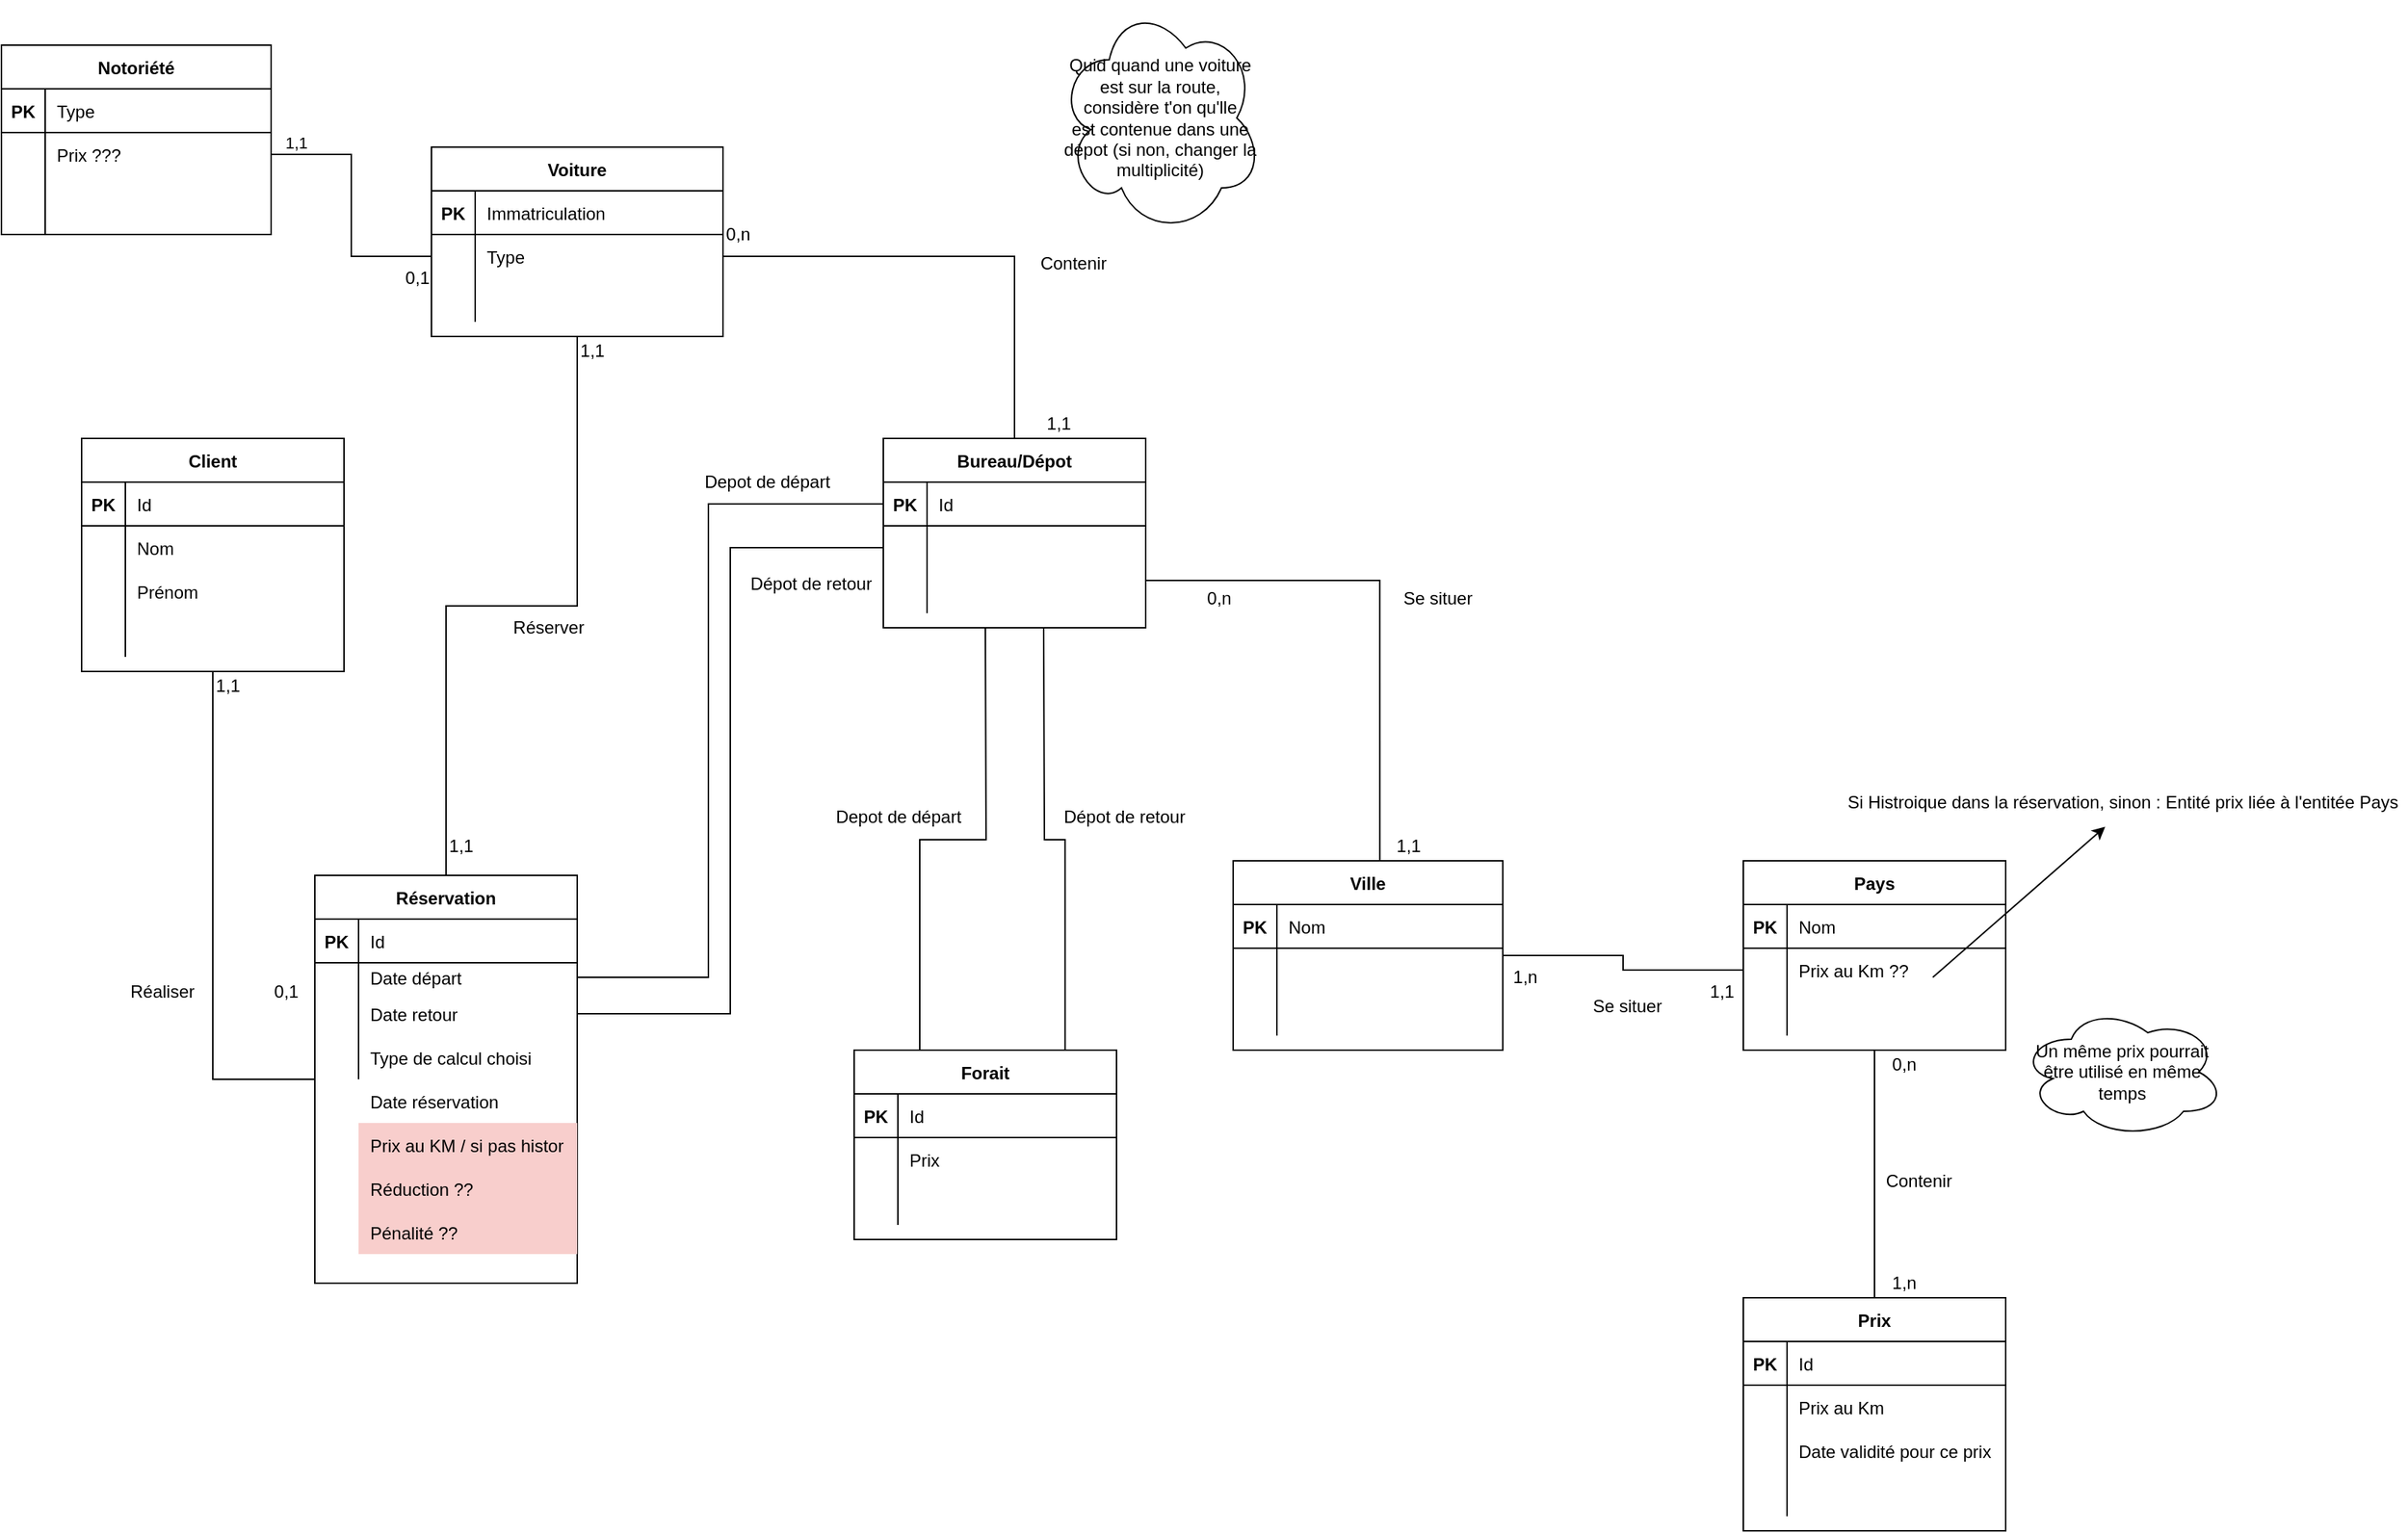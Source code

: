 <mxfile version="14.4.3" type="device"><diagram id="R2lEEEUBdFMjLlhIrx00" name="Page-1"><mxGraphModel dx="1627" dy="1078" grid="1" gridSize="10" guides="1" tooltips="1" connect="1" arrows="1" fold="1" page="1" pageScale="1" pageWidth="850" pageHeight="1100" math="0" shadow="0" extFonts="Permanent Marker^https://fonts.googleapis.com/css?family=Permanent+Marker"><root><mxCell id="0"/><mxCell id="1" parent="0"/><mxCell id="C-vyLk0tnHw3VtMMgP7b-2" value="Voiture" style="shape=table;startSize=30;container=1;collapsible=1;childLayout=tableLayout;fixedRows=1;rowLines=0;fontStyle=1;align=center;resizeLast=1;" parent="1" vertex="1"><mxGeometry x="450" y="120" width="200" height="130" as="geometry"><mxRectangle x="450" y="120" width="70" height="30" as="alternateBounds"/></mxGeometry></mxCell><mxCell id="C-vyLk0tnHw3VtMMgP7b-3" value="" style="shape=partialRectangle;collapsible=0;dropTarget=0;pointerEvents=0;fillColor=none;points=[[0,0.5],[1,0.5]];portConstraint=eastwest;top=0;left=0;right=0;bottom=1;" parent="C-vyLk0tnHw3VtMMgP7b-2" vertex="1"><mxGeometry y="30" width="200" height="30" as="geometry"/></mxCell><mxCell id="C-vyLk0tnHw3VtMMgP7b-4" value="PK" style="shape=partialRectangle;overflow=hidden;connectable=0;fillColor=none;top=0;left=0;bottom=0;right=0;fontStyle=1;" parent="C-vyLk0tnHw3VtMMgP7b-3" vertex="1"><mxGeometry width="30" height="30" as="geometry"/></mxCell><mxCell id="C-vyLk0tnHw3VtMMgP7b-5" value="Immatriculation" style="shape=partialRectangle;overflow=hidden;connectable=0;fillColor=none;top=0;left=0;bottom=0;right=0;align=left;spacingLeft=6;fontStyle=0;" parent="C-vyLk0tnHw3VtMMgP7b-3" vertex="1"><mxGeometry x="30" width="170" height="30" as="geometry"/></mxCell><mxCell id="C-vyLk0tnHw3VtMMgP7b-6" value="" style="shape=partialRectangle;collapsible=0;dropTarget=0;pointerEvents=0;fillColor=none;points=[[0,0.5],[1,0.5]];portConstraint=eastwest;top=0;left=0;right=0;bottom=0;" parent="C-vyLk0tnHw3VtMMgP7b-2" vertex="1"><mxGeometry y="60" width="200" height="30" as="geometry"/></mxCell><mxCell id="C-vyLk0tnHw3VtMMgP7b-7" value="" style="shape=partialRectangle;overflow=hidden;connectable=0;fillColor=none;top=0;left=0;bottom=0;right=0;" parent="C-vyLk0tnHw3VtMMgP7b-6" vertex="1"><mxGeometry width="30" height="30" as="geometry"/></mxCell><mxCell id="C-vyLk0tnHw3VtMMgP7b-8" value="Type" style="shape=partialRectangle;overflow=hidden;connectable=0;fillColor=none;top=0;left=0;bottom=0;right=0;align=left;spacingLeft=6;" parent="C-vyLk0tnHw3VtMMgP7b-6" vertex="1"><mxGeometry x="30" width="170" height="30" as="geometry"/></mxCell><mxCell id="C-vyLk0tnHw3VtMMgP7b-9" value="" style="shape=partialRectangle;collapsible=0;dropTarget=0;pointerEvents=0;fillColor=none;points=[[0,0.5],[1,0.5]];portConstraint=eastwest;top=0;left=0;right=0;bottom=0;" parent="C-vyLk0tnHw3VtMMgP7b-2" vertex="1"><mxGeometry y="90" width="200" height="30" as="geometry"/></mxCell><mxCell id="C-vyLk0tnHw3VtMMgP7b-10" value="" style="shape=partialRectangle;overflow=hidden;connectable=0;fillColor=none;top=0;left=0;bottom=0;right=0;" parent="C-vyLk0tnHw3VtMMgP7b-9" vertex="1"><mxGeometry width="30" height="30" as="geometry"/></mxCell><mxCell id="C-vyLk0tnHw3VtMMgP7b-11" value="" style="shape=partialRectangle;overflow=hidden;connectable=0;fillColor=none;top=0;left=0;bottom=0;right=0;align=left;spacingLeft=6;" parent="C-vyLk0tnHw3VtMMgP7b-9" vertex="1"><mxGeometry x="30" width="170" height="30" as="geometry"/></mxCell><mxCell id="7GA8sLhd5Ngli51jDL4U-73" style="edgeStyle=orthogonalEdgeStyle;rounded=0;orthogonalLoop=1;jettySize=auto;html=1;exitX=1;exitY=0.75;exitDx=0;exitDy=0;entryX=0.544;entryY=0.015;entryDx=0;entryDy=0;entryPerimeter=0;endArrow=none;endFill=0;" parent="1" source="C-vyLk0tnHw3VtMMgP7b-13" target="7GA8sLhd5Ngli51jDL4U-14" edge="1"><mxGeometry relative="1" as="geometry"/></mxCell><mxCell id="C-vyLk0tnHw3VtMMgP7b-13" value="Bureau/Dépot" style="shape=table;startSize=30;container=1;collapsible=1;childLayout=tableLayout;fixedRows=1;rowLines=0;fontStyle=1;align=center;resizeLast=1;" parent="1" vertex="1"><mxGeometry x="760" y="320" width="180" height="130" as="geometry"/></mxCell><mxCell id="C-vyLk0tnHw3VtMMgP7b-14" value="" style="shape=partialRectangle;collapsible=0;dropTarget=0;pointerEvents=0;fillColor=none;points=[[0,0.5],[1,0.5]];portConstraint=eastwest;top=0;left=0;right=0;bottom=1;" parent="C-vyLk0tnHw3VtMMgP7b-13" vertex="1"><mxGeometry y="30" width="180" height="30" as="geometry"/></mxCell><mxCell id="C-vyLk0tnHw3VtMMgP7b-15" value="PK" style="shape=partialRectangle;overflow=hidden;connectable=0;fillColor=none;top=0;left=0;bottom=0;right=0;fontStyle=1;" parent="C-vyLk0tnHw3VtMMgP7b-14" vertex="1"><mxGeometry width="30" height="30" as="geometry"/></mxCell><mxCell id="C-vyLk0tnHw3VtMMgP7b-16" value="Id" style="shape=partialRectangle;overflow=hidden;connectable=0;fillColor=none;top=0;left=0;bottom=0;right=0;align=left;spacingLeft=6;fontStyle=0;" parent="C-vyLk0tnHw3VtMMgP7b-14" vertex="1"><mxGeometry x="30" width="150" height="30" as="geometry"/></mxCell><mxCell id="C-vyLk0tnHw3VtMMgP7b-17" value="" style="shape=partialRectangle;collapsible=0;dropTarget=0;pointerEvents=0;fillColor=none;points=[[0,0.5],[1,0.5]];portConstraint=eastwest;top=0;left=0;right=0;bottom=0;" parent="C-vyLk0tnHw3VtMMgP7b-13" vertex="1"><mxGeometry y="60" width="180" height="30" as="geometry"/></mxCell><mxCell id="C-vyLk0tnHw3VtMMgP7b-18" value="" style="shape=partialRectangle;overflow=hidden;connectable=0;fillColor=none;top=0;left=0;bottom=0;right=0;" parent="C-vyLk0tnHw3VtMMgP7b-17" vertex="1"><mxGeometry width="30" height="30" as="geometry"/></mxCell><mxCell id="C-vyLk0tnHw3VtMMgP7b-19" value="" style="shape=partialRectangle;overflow=hidden;connectable=0;fillColor=none;top=0;left=0;bottom=0;right=0;align=left;spacingLeft=6;" parent="C-vyLk0tnHw3VtMMgP7b-17" vertex="1"><mxGeometry x="30" width="150" height="30" as="geometry"/></mxCell><mxCell id="C-vyLk0tnHw3VtMMgP7b-20" value="" style="shape=partialRectangle;collapsible=0;dropTarget=0;pointerEvents=0;fillColor=none;points=[[0,0.5],[1,0.5]];portConstraint=eastwest;top=0;left=0;right=0;bottom=0;" parent="C-vyLk0tnHw3VtMMgP7b-13" vertex="1"><mxGeometry y="90" width="180" height="30" as="geometry"/></mxCell><mxCell id="C-vyLk0tnHw3VtMMgP7b-21" value="" style="shape=partialRectangle;overflow=hidden;connectable=0;fillColor=none;top=0;left=0;bottom=0;right=0;" parent="C-vyLk0tnHw3VtMMgP7b-20" vertex="1"><mxGeometry width="30" height="30" as="geometry"/></mxCell><mxCell id="C-vyLk0tnHw3VtMMgP7b-22" value="" style="shape=partialRectangle;overflow=hidden;connectable=0;fillColor=none;top=0;left=0;bottom=0;right=0;align=left;spacingLeft=6;" parent="C-vyLk0tnHw3VtMMgP7b-20" vertex="1"><mxGeometry x="30" width="150" height="30" as="geometry"/></mxCell><mxCell id="k8Tu1LaNh6t-6L0tt3l_-22" style="edgeStyle=orthogonalEdgeStyle;rounded=0;orthogonalLoop=1;jettySize=auto;html=1;entryX=0.5;entryY=0;entryDx=0;entryDy=0;endArrow=none;endFill=0;" edge="1" parent="1" source="7GA8sLhd5Ngli51jDL4U-1" target="k8Tu1LaNh6t-6L0tt3l_-8"><mxGeometry relative="1" as="geometry"/></mxCell><mxCell id="7GA8sLhd5Ngli51jDL4U-1" value="Pays" style="shape=table;startSize=30;container=1;collapsible=1;childLayout=tableLayout;fixedRows=1;rowLines=0;fontStyle=1;align=center;resizeLast=1;" parent="1" vertex="1"><mxGeometry x="1350" y="610" width="180" height="130" as="geometry"/></mxCell><mxCell id="7GA8sLhd5Ngli51jDL4U-2" value="" style="shape=partialRectangle;collapsible=0;dropTarget=0;pointerEvents=0;fillColor=none;top=0;left=0;bottom=1;right=0;points=[[0,0.5],[1,0.5]];portConstraint=eastwest;" parent="7GA8sLhd5Ngli51jDL4U-1" vertex="1"><mxGeometry y="30" width="180" height="30" as="geometry"/></mxCell><mxCell id="7GA8sLhd5Ngli51jDL4U-3" value="PK" style="shape=partialRectangle;connectable=0;fillColor=none;top=0;left=0;bottom=0;right=0;fontStyle=1;overflow=hidden;" parent="7GA8sLhd5Ngli51jDL4U-2" vertex="1"><mxGeometry width="30" height="30" as="geometry"/></mxCell><mxCell id="7GA8sLhd5Ngli51jDL4U-4" value="Nom" style="shape=partialRectangle;connectable=0;fillColor=none;top=0;left=0;bottom=0;right=0;align=left;spacingLeft=6;fontStyle=0;overflow=hidden;" parent="7GA8sLhd5Ngli51jDL4U-2" vertex="1"><mxGeometry x="30" width="150" height="30" as="geometry"/></mxCell><mxCell id="7GA8sLhd5Ngli51jDL4U-5" value="" style="shape=partialRectangle;collapsible=0;dropTarget=0;pointerEvents=0;fillColor=none;top=0;left=0;bottom=0;right=0;points=[[0,0.5],[1,0.5]];portConstraint=eastwest;" parent="7GA8sLhd5Ngli51jDL4U-1" vertex="1"><mxGeometry y="60" width="180" height="30" as="geometry"/></mxCell><mxCell id="7GA8sLhd5Ngli51jDL4U-6" value="" style="shape=partialRectangle;connectable=0;fillColor=none;top=0;left=0;bottom=0;right=0;editable=1;overflow=hidden;" parent="7GA8sLhd5Ngli51jDL4U-5" vertex="1"><mxGeometry width="30" height="30" as="geometry"/></mxCell><mxCell id="7GA8sLhd5Ngli51jDL4U-7" value="Prix au Km ??" style="shape=partialRectangle;connectable=0;fillColor=none;top=0;left=0;bottom=0;right=0;align=left;spacingLeft=6;overflow=hidden;" parent="7GA8sLhd5Ngli51jDL4U-5" vertex="1"><mxGeometry x="30" width="150" height="30" as="geometry"/></mxCell><mxCell id="7GA8sLhd5Ngli51jDL4U-8" value="" style="shape=partialRectangle;collapsible=0;dropTarget=0;pointerEvents=0;fillColor=none;top=0;left=0;bottom=0;right=0;points=[[0,0.5],[1,0.5]];portConstraint=eastwest;" parent="7GA8sLhd5Ngli51jDL4U-1" vertex="1"><mxGeometry y="90" width="180" height="30" as="geometry"/></mxCell><mxCell id="7GA8sLhd5Ngli51jDL4U-9" value="" style="shape=partialRectangle;connectable=0;fillColor=none;top=0;left=0;bottom=0;right=0;editable=1;overflow=hidden;" parent="7GA8sLhd5Ngli51jDL4U-8" vertex="1"><mxGeometry width="30" height="30" as="geometry"/></mxCell><mxCell id="7GA8sLhd5Ngli51jDL4U-10" value="" style="shape=partialRectangle;connectable=0;fillColor=none;top=0;left=0;bottom=0;right=0;align=left;spacingLeft=6;overflow=hidden;" parent="7GA8sLhd5Ngli51jDL4U-8" vertex="1"><mxGeometry x="30" width="150" height="30" as="geometry"/></mxCell><mxCell id="7GA8sLhd5Ngli51jDL4U-77" style="edgeStyle=orthogonalEdgeStyle;rounded=0;orthogonalLoop=1;jettySize=auto;html=1;endArrow=none;endFill=0;entryX=0;entryY=0.5;entryDx=0;entryDy=0;" parent="1" source="7GA8sLhd5Ngli51jDL4U-14" target="7GA8sLhd5Ngli51jDL4U-5" edge="1"><mxGeometry relative="1" as="geometry"><mxPoint x="1310" y="675" as="targetPoint"/></mxGeometry></mxCell><mxCell id="7GA8sLhd5Ngli51jDL4U-14" value="Ville" style="shape=table;startSize=30;container=1;collapsible=1;childLayout=tableLayout;fixedRows=1;rowLines=0;fontStyle=1;align=center;resizeLast=1;" parent="1" vertex="1"><mxGeometry x="1000" y="610" width="185" height="130" as="geometry"/></mxCell><mxCell id="7GA8sLhd5Ngli51jDL4U-15" value="" style="shape=partialRectangle;collapsible=0;dropTarget=0;pointerEvents=0;fillColor=none;top=0;left=0;bottom=1;right=0;points=[[0,0.5],[1,0.5]];portConstraint=eastwest;" parent="7GA8sLhd5Ngli51jDL4U-14" vertex="1"><mxGeometry y="30" width="185" height="30" as="geometry"/></mxCell><mxCell id="7GA8sLhd5Ngli51jDL4U-16" value="PK" style="shape=partialRectangle;connectable=0;fillColor=none;top=0;left=0;bottom=0;right=0;fontStyle=1;overflow=hidden;" parent="7GA8sLhd5Ngli51jDL4U-15" vertex="1"><mxGeometry width="30" height="30" as="geometry"/></mxCell><mxCell id="7GA8sLhd5Ngli51jDL4U-17" value="Nom" style="shape=partialRectangle;connectable=0;fillColor=none;top=0;left=0;bottom=0;right=0;align=left;spacingLeft=6;fontStyle=0;overflow=hidden;" parent="7GA8sLhd5Ngli51jDL4U-15" vertex="1"><mxGeometry x="30" width="155" height="30" as="geometry"/></mxCell><mxCell id="7GA8sLhd5Ngli51jDL4U-18" value="" style="shape=partialRectangle;collapsible=0;dropTarget=0;pointerEvents=0;fillColor=none;top=0;left=0;bottom=0;right=0;points=[[0,0.5],[1,0.5]];portConstraint=eastwest;" parent="7GA8sLhd5Ngli51jDL4U-14" vertex="1"><mxGeometry y="60" width="185" height="30" as="geometry"/></mxCell><mxCell id="7GA8sLhd5Ngli51jDL4U-19" value="" style="shape=partialRectangle;connectable=0;fillColor=none;top=0;left=0;bottom=0;right=0;editable=1;overflow=hidden;" parent="7GA8sLhd5Ngli51jDL4U-18" vertex="1"><mxGeometry width="30" height="30" as="geometry"/></mxCell><mxCell id="7GA8sLhd5Ngli51jDL4U-20" value="" style="shape=partialRectangle;connectable=0;fillColor=none;top=0;left=0;bottom=0;right=0;align=left;spacingLeft=6;overflow=hidden;" parent="7GA8sLhd5Ngli51jDL4U-18" vertex="1"><mxGeometry x="30" width="155" height="30" as="geometry"/></mxCell><mxCell id="7GA8sLhd5Ngli51jDL4U-21" value="" style="shape=partialRectangle;collapsible=0;dropTarget=0;pointerEvents=0;fillColor=none;top=0;left=0;bottom=0;right=0;points=[[0,0.5],[1,0.5]];portConstraint=eastwest;" parent="7GA8sLhd5Ngli51jDL4U-14" vertex="1"><mxGeometry y="90" width="185" height="30" as="geometry"/></mxCell><mxCell id="7GA8sLhd5Ngli51jDL4U-22" value="" style="shape=partialRectangle;connectable=0;fillColor=none;top=0;left=0;bottom=0;right=0;editable=1;overflow=hidden;" parent="7GA8sLhd5Ngli51jDL4U-21" vertex="1"><mxGeometry width="30" height="30" as="geometry"/></mxCell><mxCell id="7GA8sLhd5Ngli51jDL4U-23" value="" style="shape=partialRectangle;connectable=0;fillColor=none;top=0;left=0;bottom=0;right=0;align=left;spacingLeft=6;overflow=hidden;" parent="7GA8sLhd5Ngli51jDL4U-21" vertex="1"><mxGeometry x="30" width="155" height="30" as="geometry"/></mxCell><mxCell id="7GA8sLhd5Ngli51jDL4U-65" style="edgeStyle=orthogonalEdgeStyle;rounded=0;orthogonalLoop=1;jettySize=auto;html=1;exitX=0.5;exitY=0;exitDx=0;exitDy=0;entryX=0.5;entryY=1;entryDx=0;entryDy=0;endArrow=none;endFill=0;" parent="1" source="7GA8sLhd5Ngli51jDL4U-27" target="C-vyLk0tnHw3VtMMgP7b-2" edge="1"><mxGeometry relative="1" as="geometry"/></mxCell><mxCell id="7GA8sLhd5Ngli51jDL4U-27" value="Réservation" style="shape=table;startSize=30;container=1;collapsible=1;childLayout=tableLayout;fixedRows=1;rowLines=0;fontStyle=1;align=center;resizeLast=1;" parent="1" vertex="1"><mxGeometry x="370" y="620" width="180" height="280" as="geometry"/></mxCell><mxCell id="7GA8sLhd5Ngli51jDL4U-28" value="" style="shape=partialRectangle;collapsible=0;dropTarget=0;pointerEvents=0;fillColor=none;top=0;left=0;bottom=1;right=0;points=[[0,0.5],[1,0.5]];portConstraint=eastwest;" parent="7GA8sLhd5Ngli51jDL4U-27" vertex="1"><mxGeometry y="30" width="180" height="30" as="geometry"/></mxCell><mxCell id="7GA8sLhd5Ngli51jDL4U-29" value="PK" style="shape=partialRectangle;connectable=0;fillColor=none;top=0;left=0;bottom=0;right=0;fontStyle=1;overflow=hidden;" parent="7GA8sLhd5Ngli51jDL4U-28" vertex="1"><mxGeometry width="30" height="30" as="geometry"/></mxCell><mxCell id="7GA8sLhd5Ngli51jDL4U-30" value="Id" style="shape=partialRectangle;connectable=0;fillColor=none;top=0;left=0;bottom=0;right=0;align=left;spacingLeft=6;fontStyle=0;overflow=hidden;" parent="7GA8sLhd5Ngli51jDL4U-28" vertex="1"><mxGeometry x="30" width="150" height="30" as="geometry"/></mxCell><mxCell id="7GA8sLhd5Ngli51jDL4U-31" value="" style="shape=partialRectangle;collapsible=0;dropTarget=0;pointerEvents=0;fillColor=none;top=0;left=0;bottom=0;right=0;points=[[0,0.5],[1,0.5]];portConstraint=eastwest;" parent="7GA8sLhd5Ngli51jDL4U-27" vertex="1"><mxGeometry y="60" width="180" height="20" as="geometry"/></mxCell><mxCell id="7GA8sLhd5Ngli51jDL4U-32" value="" style="shape=partialRectangle;connectable=0;fillColor=none;top=0;left=0;bottom=0;right=0;editable=1;overflow=hidden;" parent="7GA8sLhd5Ngli51jDL4U-31" vertex="1"><mxGeometry width="30" height="20" as="geometry"/></mxCell><mxCell id="7GA8sLhd5Ngli51jDL4U-33" value="Date départ" style="shape=partialRectangle;connectable=0;fillColor=none;top=0;left=0;bottom=0;right=0;align=left;spacingLeft=6;overflow=hidden;" parent="7GA8sLhd5Ngli51jDL4U-31" vertex="1"><mxGeometry x="30" width="150" height="20" as="geometry"/></mxCell><mxCell id="7GA8sLhd5Ngli51jDL4U-34" value="" style="shape=partialRectangle;collapsible=0;dropTarget=0;pointerEvents=0;fillColor=none;top=0;left=0;bottom=0;right=0;points=[[0,0.5],[1,0.5]];portConstraint=eastwest;" parent="7GA8sLhd5Ngli51jDL4U-27" vertex="1"><mxGeometry y="80" width="180" height="30" as="geometry"/></mxCell><mxCell id="7GA8sLhd5Ngli51jDL4U-35" value="" style="shape=partialRectangle;connectable=0;fillColor=none;top=0;left=0;bottom=0;right=0;editable=1;overflow=hidden;" parent="7GA8sLhd5Ngli51jDL4U-34" vertex="1"><mxGeometry width="30" height="30" as="geometry"/></mxCell><mxCell id="7GA8sLhd5Ngli51jDL4U-36" value="Date retour" style="shape=partialRectangle;connectable=0;fillColor=none;top=0;left=0;bottom=0;right=0;align=left;spacingLeft=6;overflow=hidden;" parent="7GA8sLhd5Ngli51jDL4U-34" vertex="1"><mxGeometry x="30" width="150" height="30" as="geometry"/></mxCell><mxCell id="7GA8sLhd5Ngli51jDL4U-37" value="" style="shape=partialRectangle;collapsible=0;dropTarget=0;pointerEvents=0;fillColor=none;top=0;left=0;bottom=0;right=0;points=[[0,0.5],[1,0.5]];portConstraint=eastwest;" parent="7GA8sLhd5Ngli51jDL4U-27" vertex="1"><mxGeometry y="110" width="180" height="30" as="geometry"/></mxCell><mxCell id="7GA8sLhd5Ngli51jDL4U-38" value="" style="shape=partialRectangle;connectable=0;fillColor=none;top=0;left=0;bottom=0;right=0;editable=1;overflow=hidden;" parent="7GA8sLhd5Ngli51jDL4U-37" vertex="1"><mxGeometry width="30" height="30" as="geometry"/></mxCell><mxCell id="7GA8sLhd5Ngli51jDL4U-39" value="Type de calcul choisi" style="shape=partialRectangle;connectable=0;fillColor=none;top=0;left=0;bottom=0;right=0;align=left;spacingLeft=6;overflow=hidden;" parent="7GA8sLhd5Ngli51jDL4U-37" vertex="1"><mxGeometry x="30" width="150" height="30" as="geometry"/></mxCell><mxCell id="7GA8sLhd5Ngli51jDL4U-69" style="edgeStyle=orthogonalEdgeStyle;rounded=0;orthogonalLoop=1;jettySize=auto;html=1;endArrow=none;endFill=0;entryX=0;entryY=0.5;entryDx=0;entryDy=0;" parent="1" source="7GA8sLhd5Ngli51jDL4U-50" target="7GA8sLhd5Ngli51jDL4U-27" edge="1"><mxGeometry relative="1" as="geometry"><mxPoint x="310" y="650" as="targetPoint"/></mxGeometry></mxCell><mxCell id="7GA8sLhd5Ngli51jDL4U-50" value="Client" style="shape=table;startSize=30;container=1;collapsible=1;childLayout=tableLayout;fixedRows=1;rowLines=0;fontStyle=1;align=center;resizeLast=1;" parent="1" vertex="1"><mxGeometry x="210" y="320" width="180" height="160" as="geometry"/></mxCell><mxCell id="7GA8sLhd5Ngli51jDL4U-51" value="" style="shape=partialRectangle;collapsible=0;dropTarget=0;pointerEvents=0;fillColor=none;top=0;left=0;bottom=1;right=0;points=[[0,0.5],[1,0.5]];portConstraint=eastwest;" parent="7GA8sLhd5Ngli51jDL4U-50" vertex="1"><mxGeometry y="30" width="180" height="30" as="geometry"/></mxCell><mxCell id="7GA8sLhd5Ngli51jDL4U-52" value="PK" style="shape=partialRectangle;connectable=0;fillColor=none;top=0;left=0;bottom=0;right=0;fontStyle=1;overflow=hidden;" parent="7GA8sLhd5Ngli51jDL4U-51" vertex="1"><mxGeometry width="30" height="30" as="geometry"/></mxCell><mxCell id="7GA8sLhd5Ngli51jDL4U-53" value="Id" style="shape=partialRectangle;connectable=0;fillColor=none;top=0;left=0;bottom=0;right=0;align=left;spacingLeft=6;fontStyle=0;overflow=hidden;" parent="7GA8sLhd5Ngli51jDL4U-51" vertex="1"><mxGeometry x="30" width="150" height="30" as="geometry"/></mxCell><mxCell id="7GA8sLhd5Ngli51jDL4U-54" value="" style="shape=partialRectangle;collapsible=0;dropTarget=0;pointerEvents=0;fillColor=none;top=0;left=0;bottom=0;right=0;points=[[0,0.5],[1,0.5]];portConstraint=eastwest;" parent="7GA8sLhd5Ngli51jDL4U-50" vertex="1"><mxGeometry y="60" width="180" height="30" as="geometry"/></mxCell><mxCell id="7GA8sLhd5Ngli51jDL4U-55" value="" style="shape=partialRectangle;connectable=0;fillColor=none;top=0;left=0;bottom=0;right=0;editable=1;overflow=hidden;" parent="7GA8sLhd5Ngli51jDL4U-54" vertex="1"><mxGeometry width="30" height="30" as="geometry"/></mxCell><mxCell id="7GA8sLhd5Ngli51jDL4U-56" value="Nom" style="shape=partialRectangle;connectable=0;fillColor=none;top=0;left=0;bottom=0;right=0;align=left;spacingLeft=6;overflow=hidden;" parent="7GA8sLhd5Ngli51jDL4U-54" vertex="1"><mxGeometry x="30" width="150" height="30" as="geometry"/></mxCell><mxCell id="7GA8sLhd5Ngli51jDL4U-57" value="" style="shape=partialRectangle;collapsible=0;dropTarget=0;pointerEvents=0;fillColor=none;top=0;left=0;bottom=0;right=0;points=[[0,0.5],[1,0.5]];portConstraint=eastwest;" parent="7GA8sLhd5Ngli51jDL4U-50" vertex="1"><mxGeometry y="90" width="180" height="30" as="geometry"/></mxCell><mxCell id="7GA8sLhd5Ngli51jDL4U-58" value="" style="shape=partialRectangle;connectable=0;fillColor=none;top=0;left=0;bottom=0;right=0;editable=1;overflow=hidden;" parent="7GA8sLhd5Ngli51jDL4U-57" vertex="1"><mxGeometry width="30" height="30" as="geometry"/></mxCell><mxCell id="7GA8sLhd5Ngli51jDL4U-59" value="Prénom" style="shape=partialRectangle;connectable=0;fillColor=none;top=0;left=0;bottom=0;right=0;align=left;spacingLeft=6;overflow=hidden;" parent="7GA8sLhd5Ngli51jDL4U-57" vertex="1"><mxGeometry x="30" width="150" height="30" as="geometry"/></mxCell><mxCell id="7GA8sLhd5Ngli51jDL4U-60" value="" style="shape=partialRectangle;collapsible=0;dropTarget=0;pointerEvents=0;fillColor=none;top=0;left=0;bottom=0;right=0;points=[[0,0.5],[1,0.5]];portConstraint=eastwest;" parent="7GA8sLhd5Ngli51jDL4U-50" vertex="1"><mxGeometry y="120" width="180" height="30" as="geometry"/></mxCell><mxCell id="7GA8sLhd5Ngli51jDL4U-61" value="" style="shape=partialRectangle;connectable=0;fillColor=none;top=0;left=0;bottom=0;right=0;editable=1;overflow=hidden;" parent="7GA8sLhd5Ngli51jDL4U-60" vertex="1"><mxGeometry width="30" height="30" as="geometry"/></mxCell><mxCell id="7GA8sLhd5Ngli51jDL4U-62" value="" style="shape=partialRectangle;connectable=0;fillColor=none;top=0;left=0;bottom=0;right=0;align=left;spacingLeft=6;overflow=hidden;" parent="7GA8sLhd5Ngli51jDL4U-60" vertex="1"><mxGeometry x="30" width="150" height="30" as="geometry"/></mxCell><mxCell id="7GA8sLhd5Ngli51jDL4U-64" style="edgeStyle=orthogonalEdgeStyle;rounded=0;orthogonalLoop=1;jettySize=auto;html=1;exitX=1;exitY=0.5;exitDx=0;exitDy=0;entryX=0;entryY=0.5;entryDx=0;entryDy=0;endArrow=none;endFill=0;" parent="1" source="7GA8sLhd5Ngli51jDL4U-34" target="C-vyLk0tnHw3VtMMgP7b-17" edge="1"><mxGeometry relative="1" as="geometry"/></mxCell><mxCell id="7GA8sLhd5Ngli51jDL4U-66" value="1,1" style="text;html=1;align=center;verticalAlign=middle;resizable=0;points=[];autosize=1;" parent="1" vertex="1"><mxGeometry x="545" y="250" width="30" height="20" as="geometry"/></mxCell><mxCell id="7GA8sLhd5Ngli51jDL4U-67" value="1,1" style="text;html=1;align=center;verticalAlign=middle;resizable=0;points=[];autosize=1;" parent="1" vertex="1"><mxGeometry x="455" y="590" width="30" height="20" as="geometry"/></mxCell><mxCell id="7GA8sLhd5Ngli51jDL4U-68" value="Réserver" style="text;html=1;align=center;verticalAlign=middle;resizable=0;points=[];autosize=1;" parent="1" vertex="1"><mxGeometry x="500" y="440" width="60" height="20" as="geometry"/></mxCell><mxCell id="7GA8sLhd5Ngli51jDL4U-70" value="1,1" style="text;html=1;align=center;verticalAlign=middle;resizable=0;points=[];autosize=1;" parent="1" vertex="1"><mxGeometry x="295" y="480" width="30" height="20" as="geometry"/></mxCell><mxCell id="7GA8sLhd5Ngli51jDL4U-71" value="Réaliser" style="text;html=1;align=center;verticalAlign=middle;resizable=0;points=[];autosize=1;" parent="1" vertex="1"><mxGeometry x="235" y="690" width="60" height="20" as="geometry"/></mxCell><mxCell id="7GA8sLhd5Ngli51jDL4U-72" value="0,1" style="text;html=1;align=center;verticalAlign=middle;resizable=0;points=[];autosize=1;" parent="1" vertex="1"><mxGeometry x="335" y="690" width="30" height="20" as="geometry"/></mxCell><mxCell id="7GA8sLhd5Ngli51jDL4U-74" value="Se situer" style="text;html=1;align=center;verticalAlign=middle;resizable=0;points=[];autosize=1;" parent="1" vertex="1"><mxGeometry x="1110" y="420" width="60" height="20" as="geometry"/></mxCell><mxCell id="7GA8sLhd5Ngli51jDL4U-75" value="1,1" style="text;html=1;align=center;verticalAlign=middle;resizable=0;points=[];autosize=1;" parent="1" vertex="1"><mxGeometry x="1105" y="590" width="30" height="20" as="geometry"/></mxCell><mxCell id="7GA8sLhd5Ngli51jDL4U-76" value="0,n" style="text;html=1;align=center;verticalAlign=middle;resizable=0;points=[];autosize=1;" parent="1" vertex="1"><mxGeometry x="975" y="420" width="30" height="20" as="geometry"/></mxCell><mxCell id="7GA8sLhd5Ngli51jDL4U-78" value="Se situer" style="text;html=1;align=center;verticalAlign=middle;resizable=0;points=[];autosize=1;" parent="1" vertex="1"><mxGeometry x="1240" y="700" width="60" height="20" as="geometry"/></mxCell><mxCell id="7GA8sLhd5Ngli51jDL4U-79" value="1,1" style="text;html=1;align=center;verticalAlign=middle;resizable=0;points=[];autosize=1;" parent="1" vertex="1"><mxGeometry x="1320" y="690" width="30" height="20" as="geometry"/></mxCell><mxCell id="7GA8sLhd5Ngli51jDL4U-80" value="1,n" style="text;html=1;align=center;verticalAlign=middle;resizable=0;points=[];autosize=1;" parent="1" vertex="1"><mxGeometry x="1185" y="680" width="30" height="20" as="geometry"/></mxCell><mxCell id="7GA8sLhd5Ngli51jDL4U-81" style="edgeStyle=orthogonalEdgeStyle;rounded=0;orthogonalLoop=1;jettySize=auto;html=1;exitX=1;exitY=0.5;exitDx=0;exitDy=0;entryX=0.5;entryY=0;entryDx=0;entryDy=0;endArrow=none;endFill=0;" parent="1" source="C-vyLk0tnHw3VtMMgP7b-6" target="C-vyLk0tnHw3VtMMgP7b-13" edge="1"><mxGeometry relative="1" as="geometry"/></mxCell><mxCell id="7GA8sLhd5Ngli51jDL4U-82" value="Contenir" style="text;html=1;align=center;verticalAlign=middle;resizable=0;points=[];autosize=1;" parent="1" vertex="1"><mxGeometry x="860" y="190" width="60" height="20" as="geometry"/></mxCell><mxCell id="7GA8sLhd5Ngli51jDL4U-83" value="0,n" style="text;html=1;align=center;verticalAlign=middle;resizable=0;points=[];autosize=1;" parent="1" vertex="1"><mxGeometry x="645" y="170" width="30" height="20" as="geometry"/></mxCell><mxCell id="7GA8sLhd5Ngli51jDL4U-84" value="1,1" style="text;html=1;align=center;verticalAlign=middle;resizable=0;points=[];autosize=1;" parent="1" vertex="1"><mxGeometry x="865" y="300" width="30" height="20" as="geometry"/></mxCell><mxCell id="7GA8sLhd5Ngli51jDL4U-85" value="Quid quand une voiture est sur la route, considère t'on qu'lle &lt;br&gt;est contenue dans une dépot (si non, changer la multiplicité)" style="ellipse;shape=cloud;whiteSpace=wrap;html=1;align=center;" parent="1" vertex="1"><mxGeometry x="880" y="20" width="140" height="160" as="geometry"/></mxCell><mxCell id="7GA8sLhd5Ngli51jDL4U-86" value="Date réservation" style="shape=partialRectangle;connectable=0;fillColor=none;top=0;left=0;bottom=0;right=0;align=left;spacingLeft=6;overflow=hidden;" parent="1" vertex="1"><mxGeometry x="400" y="760" width="150" height="30" as="geometry"/></mxCell><mxCell id="7GA8sLhd5Ngli51jDL4U-88" value="Notoriété" style="shape=table;startSize=30;container=1;collapsible=1;childLayout=tableLayout;fixedRows=1;rowLines=0;fontStyle=1;align=center;resizeLast=1;" parent="1" vertex="1"><mxGeometry x="155" y="50" width="185" height="130" as="geometry"/></mxCell><mxCell id="7GA8sLhd5Ngli51jDL4U-89" value="" style="shape=partialRectangle;collapsible=0;dropTarget=0;pointerEvents=0;fillColor=none;top=0;left=0;bottom=1;right=0;points=[[0,0.5],[1,0.5]];portConstraint=eastwest;" parent="7GA8sLhd5Ngli51jDL4U-88" vertex="1"><mxGeometry y="30" width="185" height="30" as="geometry"/></mxCell><mxCell id="7GA8sLhd5Ngli51jDL4U-90" value="PK" style="shape=partialRectangle;connectable=0;fillColor=none;top=0;left=0;bottom=0;right=0;fontStyle=1;overflow=hidden;" parent="7GA8sLhd5Ngli51jDL4U-89" vertex="1"><mxGeometry width="30" height="30" as="geometry"/></mxCell><mxCell id="7GA8sLhd5Ngli51jDL4U-91" value="Type" style="shape=partialRectangle;connectable=0;fillColor=none;top=0;left=0;bottom=0;right=0;align=left;spacingLeft=6;fontStyle=0;overflow=hidden;" parent="7GA8sLhd5Ngli51jDL4U-89" vertex="1"><mxGeometry x="30" width="155" height="30" as="geometry"/></mxCell><mxCell id="7GA8sLhd5Ngli51jDL4U-92" value="" style="shape=partialRectangle;collapsible=0;dropTarget=0;pointerEvents=0;fillColor=none;top=0;left=0;bottom=0;right=0;points=[[0,0.5],[1,0.5]];portConstraint=eastwest;" parent="7GA8sLhd5Ngli51jDL4U-88" vertex="1"><mxGeometry y="60" width="185" height="30" as="geometry"/></mxCell><mxCell id="7GA8sLhd5Ngli51jDL4U-93" value="" style="shape=partialRectangle;connectable=0;fillColor=none;top=0;left=0;bottom=0;right=0;editable=1;overflow=hidden;" parent="7GA8sLhd5Ngli51jDL4U-92" vertex="1"><mxGeometry width="30" height="30" as="geometry"/></mxCell><mxCell id="7GA8sLhd5Ngli51jDL4U-94" value="Prix ???" style="shape=partialRectangle;connectable=0;fillColor=none;top=0;left=0;bottom=0;right=0;align=left;spacingLeft=6;overflow=hidden;" parent="7GA8sLhd5Ngli51jDL4U-92" vertex="1"><mxGeometry x="30" width="155" height="30" as="geometry"/></mxCell><mxCell id="7GA8sLhd5Ngli51jDL4U-95" value="" style="shape=partialRectangle;collapsible=0;dropTarget=0;pointerEvents=0;fillColor=none;top=0;left=0;bottom=0;right=0;points=[[0,0.5],[1,0.5]];portConstraint=eastwest;" parent="7GA8sLhd5Ngli51jDL4U-88" vertex="1"><mxGeometry y="90" width="185" height="40" as="geometry"/></mxCell><mxCell id="7GA8sLhd5Ngli51jDL4U-96" value="" style="shape=partialRectangle;connectable=0;fillColor=none;top=0;left=0;bottom=0;right=0;editable=1;overflow=hidden;" parent="7GA8sLhd5Ngli51jDL4U-95" vertex="1"><mxGeometry width="30" height="40" as="geometry"/></mxCell><mxCell id="7GA8sLhd5Ngli51jDL4U-97" value="" style="shape=partialRectangle;connectable=0;fillColor=none;top=0;left=0;bottom=0;right=0;align=left;spacingLeft=6;overflow=hidden;" parent="7GA8sLhd5Ngli51jDL4U-95" vertex="1"><mxGeometry x="30" width="155" height="40" as="geometry"/></mxCell><mxCell id="7GA8sLhd5Ngli51jDL4U-101" style="edgeStyle=orthogonalEdgeStyle;rounded=0;orthogonalLoop=1;jettySize=auto;html=1;exitX=0;exitY=0.5;exitDx=0;exitDy=0;entryX=1;entryY=0.5;entryDx=0;entryDy=0;endArrow=none;endFill=0;" parent="1" source="C-vyLk0tnHw3VtMMgP7b-6" target="7GA8sLhd5Ngli51jDL4U-92" edge="1"><mxGeometry relative="1" as="geometry"/></mxCell><mxCell id="7GA8sLhd5Ngli51jDL4U-102" value="1,1" style="edgeLabel;html=1;align=center;verticalAlign=middle;resizable=0;points=[];" parent="7GA8sLhd5Ngli51jDL4U-101" vertex="1" connectable="0"><mxGeometry x="0.816" y="-8" relative="1" as="geometry"><mxPoint as="offset"/></mxGeometry></mxCell><mxCell id="7GA8sLhd5Ngli51jDL4U-103" value="0,1" style="text;html=1;align=center;verticalAlign=middle;resizable=0;points=[];autosize=1;" parent="1" vertex="1"><mxGeometry x="425" y="200" width="30" height="20" as="geometry"/></mxCell><mxCell id="7GA8sLhd5Ngli51jDL4U-104" style="edgeStyle=orthogonalEdgeStyle;rounded=0;orthogonalLoop=1;jettySize=auto;html=1;exitX=1;exitY=0.5;exitDx=0;exitDy=0;entryX=0;entryY=0.5;entryDx=0;entryDy=0;endArrow=none;endFill=0;" parent="1" source="7GA8sLhd5Ngli51jDL4U-31" target="C-vyLk0tnHw3VtMMgP7b-14" edge="1"><mxGeometry relative="1" as="geometry"><Array as="points"><mxPoint x="640" y="690"/><mxPoint x="640" y="365"/></Array></mxGeometry></mxCell><mxCell id="7GA8sLhd5Ngli51jDL4U-118" style="edgeStyle=orthogonalEdgeStyle;rounded=0;orthogonalLoop=1;jettySize=auto;html=1;endArrow=none;endFill=0;exitX=0.804;exitY=0.015;exitDx=0;exitDy=0;exitPerimeter=0;" parent="1" source="7GA8sLhd5Ngli51jDL4U-105" edge="1"><mxGeometry relative="1" as="geometry"><mxPoint x="870" y="450" as="targetPoint"/></mxGeometry></mxCell><mxCell id="7GA8sLhd5Ngli51jDL4U-120" style="edgeStyle=orthogonalEdgeStyle;rounded=0;orthogonalLoop=1;jettySize=auto;html=1;exitX=0.25;exitY=0;exitDx=0;exitDy=0;endArrow=none;endFill=0;" parent="1" source="7GA8sLhd5Ngli51jDL4U-105" edge="1"><mxGeometry relative="1" as="geometry"><mxPoint x="830" y="450" as="targetPoint"/></mxGeometry></mxCell><mxCell id="7GA8sLhd5Ngli51jDL4U-105" value="Forait" style="shape=table;startSize=30;container=1;collapsible=1;childLayout=tableLayout;fixedRows=1;rowLines=0;fontStyle=1;align=center;resizeLast=1;" parent="1" vertex="1"><mxGeometry x="740" y="740" width="180" height="130" as="geometry"/></mxCell><mxCell id="7GA8sLhd5Ngli51jDL4U-106" value="" style="shape=partialRectangle;collapsible=0;dropTarget=0;pointerEvents=0;fillColor=none;top=0;left=0;bottom=1;right=0;points=[[0,0.5],[1,0.5]];portConstraint=eastwest;" parent="7GA8sLhd5Ngli51jDL4U-105" vertex="1"><mxGeometry y="30" width="180" height="30" as="geometry"/></mxCell><mxCell id="7GA8sLhd5Ngli51jDL4U-107" value="PK" style="shape=partialRectangle;connectable=0;fillColor=none;top=0;left=0;bottom=0;right=0;fontStyle=1;overflow=hidden;" parent="7GA8sLhd5Ngli51jDL4U-106" vertex="1"><mxGeometry width="30" height="30" as="geometry"/></mxCell><mxCell id="7GA8sLhd5Ngli51jDL4U-108" value="Id" style="shape=partialRectangle;connectable=0;fillColor=none;top=0;left=0;bottom=0;right=0;align=left;spacingLeft=6;fontStyle=0;overflow=hidden;" parent="7GA8sLhd5Ngli51jDL4U-106" vertex="1"><mxGeometry x="30" width="150" height="30" as="geometry"/></mxCell><mxCell id="7GA8sLhd5Ngli51jDL4U-109" value="" style="shape=partialRectangle;collapsible=0;dropTarget=0;pointerEvents=0;fillColor=none;top=0;left=0;bottom=0;right=0;points=[[0,0.5],[1,0.5]];portConstraint=eastwest;" parent="7GA8sLhd5Ngli51jDL4U-105" vertex="1"><mxGeometry y="60" width="180" height="30" as="geometry"/></mxCell><mxCell id="7GA8sLhd5Ngli51jDL4U-110" value="" style="shape=partialRectangle;connectable=0;fillColor=none;top=0;left=0;bottom=0;right=0;editable=1;overflow=hidden;" parent="7GA8sLhd5Ngli51jDL4U-109" vertex="1"><mxGeometry width="30" height="30" as="geometry"/></mxCell><mxCell id="7GA8sLhd5Ngli51jDL4U-111" value="Prix" style="shape=partialRectangle;connectable=0;fillColor=none;top=0;left=0;bottom=0;right=0;align=left;spacingLeft=6;overflow=hidden;" parent="7GA8sLhd5Ngli51jDL4U-109" vertex="1"><mxGeometry x="30" width="150" height="30" as="geometry"/></mxCell><mxCell id="7GA8sLhd5Ngli51jDL4U-112" value="" style="shape=partialRectangle;collapsible=0;dropTarget=0;pointerEvents=0;fillColor=none;top=0;left=0;bottom=0;right=0;points=[[0,0.5],[1,0.5]];portConstraint=eastwest;" parent="7GA8sLhd5Ngli51jDL4U-105" vertex="1"><mxGeometry y="90" width="180" height="30" as="geometry"/></mxCell><mxCell id="7GA8sLhd5Ngli51jDL4U-113" value="" style="shape=partialRectangle;connectable=0;fillColor=none;top=0;left=0;bottom=0;right=0;editable=1;overflow=hidden;" parent="7GA8sLhd5Ngli51jDL4U-112" vertex="1"><mxGeometry width="30" height="30" as="geometry"/></mxCell><mxCell id="7GA8sLhd5Ngli51jDL4U-114" value="" style="shape=partialRectangle;connectable=0;fillColor=none;top=0;left=0;bottom=0;right=0;align=left;spacingLeft=6;overflow=hidden;" parent="7GA8sLhd5Ngli51jDL4U-112" vertex="1"><mxGeometry x="30" width="150" height="30" as="geometry"/></mxCell><mxCell id="k8Tu1LaNh6t-6L0tt3l_-1" value="Depot de départ" style="text;html=1;align=center;verticalAlign=middle;resizable=0;points=[];autosize=1;" vertex="1" parent="1"><mxGeometry x="630" y="340" width="100" height="20" as="geometry"/></mxCell><mxCell id="k8Tu1LaNh6t-6L0tt3l_-2" value="Dépot de retour" style="text;html=1;align=center;verticalAlign=middle;resizable=0;points=[];autosize=1;" vertex="1" parent="1"><mxGeometry x="660" y="410" width="100" height="20" as="geometry"/></mxCell><mxCell id="k8Tu1LaNh6t-6L0tt3l_-3" value="Depot de départ" style="text;html=1;align=center;verticalAlign=middle;resizable=0;points=[];autosize=1;" vertex="1" parent="1"><mxGeometry x="720" y="570" width="100" height="20" as="geometry"/></mxCell><mxCell id="k8Tu1LaNh6t-6L0tt3l_-4" value="Dépot de retour" style="text;html=1;align=center;verticalAlign=middle;resizable=0;points=[];autosize=1;" vertex="1" parent="1"><mxGeometry x="875" y="570" width="100" height="20" as="geometry"/></mxCell><mxCell id="k8Tu1LaNh6t-6L0tt3l_-5" value="Prix au KM / si pas histor" style="shape=partialRectangle;connectable=0;fillColor=#f8cecc;top=0;left=0;bottom=0;right=0;align=left;spacingLeft=6;overflow=hidden;strokeColor=#b85450;" vertex="1" parent="1"><mxGeometry x="400" y="790" width="150" height="30" as="geometry"/></mxCell><mxCell id="k8Tu1LaNh6t-6L0tt3l_-6" value="Réduction ??" style="shape=partialRectangle;connectable=0;fillColor=#f8cecc;top=0;left=0;bottom=0;right=0;align=left;spacingLeft=6;overflow=hidden;strokeColor=#b85450;" vertex="1" parent="1"><mxGeometry x="400" y="820" width="150" height="30" as="geometry"/></mxCell><mxCell id="k8Tu1LaNh6t-6L0tt3l_-7" value="Pénalité ??" style="shape=partialRectangle;connectable=0;fillColor=#f8cecc;top=0;left=0;bottom=0;right=0;align=left;spacingLeft=6;overflow=hidden;strokeColor=#b85450;" vertex="1" parent="1"><mxGeometry x="400" y="850" width="150" height="30" as="geometry"/></mxCell><mxCell id="k8Tu1LaNh6t-6L0tt3l_-8" value="Prix" style="shape=table;startSize=30;container=1;collapsible=1;childLayout=tableLayout;fixedRows=1;rowLines=0;fontStyle=1;align=center;resizeLast=1;" vertex="1" parent="1"><mxGeometry x="1350" y="910" width="180" height="160" as="geometry"/></mxCell><mxCell id="k8Tu1LaNh6t-6L0tt3l_-9" value="" style="shape=partialRectangle;collapsible=0;dropTarget=0;pointerEvents=0;fillColor=none;top=0;left=0;bottom=1;right=0;points=[[0,0.5],[1,0.5]];portConstraint=eastwest;" vertex="1" parent="k8Tu1LaNh6t-6L0tt3l_-8"><mxGeometry y="30" width="180" height="30" as="geometry"/></mxCell><mxCell id="k8Tu1LaNh6t-6L0tt3l_-10" value="PK" style="shape=partialRectangle;connectable=0;fillColor=none;top=0;left=0;bottom=0;right=0;fontStyle=1;overflow=hidden;" vertex="1" parent="k8Tu1LaNh6t-6L0tt3l_-9"><mxGeometry width="30" height="30" as="geometry"/></mxCell><mxCell id="k8Tu1LaNh6t-6L0tt3l_-11" value="Id" style="shape=partialRectangle;connectable=0;fillColor=none;top=0;left=0;bottom=0;right=0;align=left;spacingLeft=6;fontStyle=0;overflow=hidden;" vertex="1" parent="k8Tu1LaNh6t-6L0tt3l_-9"><mxGeometry x="30" width="150" height="30" as="geometry"/></mxCell><mxCell id="k8Tu1LaNh6t-6L0tt3l_-12" value="" style="shape=partialRectangle;collapsible=0;dropTarget=0;pointerEvents=0;fillColor=none;top=0;left=0;bottom=0;right=0;points=[[0,0.5],[1,0.5]];portConstraint=eastwest;" vertex="1" parent="k8Tu1LaNh6t-6L0tt3l_-8"><mxGeometry y="60" width="180" height="30" as="geometry"/></mxCell><mxCell id="k8Tu1LaNh6t-6L0tt3l_-13" value="" style="shape=partialRectangle;connectable=0;fillColor=none;top=0;left=0;bottom=0;right=0;editable=1;overflow=hidden;" vertex="1" parent="k8Tu1LaNh6t-6L0tt3l_-12"><mxGeometry width="30" height="30" as="geometry"/></mxCell><mxCell id="k8Tu1LaNh6t-6L0tt3l_-14" value="Prix au Km" style="shape=partialRectangle;connectable=0;fillColor=none;top=0;left=0;bottom=0;right=0;align=left;spacingLeft=6;overflow=hidden;" vertex="1" parent="k8Tu1LaNh6t-6L0tt3l_-12"><mxGeometry x="30" width="150" height="30" as="geometry"/></mxCell><mxCell id="k8Tu1LaNh6t-6L0tt3l_-15" value="" style="shape=partialRectangle;collapsible=0;dropTarget=0;pointerEvents=0;fillColor=none;top=0;left=0;bottom=0;right=0;points=[[0,0.5],[1,0.5]];portConstraint=eastwest;" vertex="1" parent="k8Tu1LaNh6t-6L0tt3l_-8"><mxGeometry y="90" width="180" height="30" as="geometry"/></mxCell><mxCell id="k8Tu1LaNh6t-6L0tt3l_-16" value="" style="shape=partialRectangle;connectable=0;fillColor=none;top=0;left=0;bottom=0;right=0;editable=1;overflow=hidden;" vertex="1" parent="k8Tu1LaNh6t-6L0tt3l_-15"><mxGeometry width="30" height="30" as="geometry"/></mxCell><mxCell id="k8Tu1LaNh6t-6L0tt3l_-17" value="Date validité pour ce prix" style="shape=partialRectangle;connectable=0;fillColor=none;top=0;left=0;bottom=0;right=0;align=left;spacingLeft=6;overflow=hidden;" vertex="1" parent="k8Tu1LaNh6t-6L0tt3l_-15"><mxGeometry x="30" width="150" height="30" as="geometry"/></mxCell><mxCell id="k8Tu1LaNh6t-6L0tt3l_-18" value="" style="shape=partialRectangle;collapsible=0;dropTarget=0;pointerEvents=0;fillColor=none;top=0;left=0;bottom=0;right=0;points=[[0,0.5],[1,0.5]];portConstraint=eastwest;" vertex="1" parent="k8Tu1LaNh6t-6L0tt3l_-8"><mxGeometry y="120" width="180" height="30" as="geometry"/></mxCell><mxCell id="k8Tu1LaNh6t-6L0tt3l_-19" value="" style="shape=partialRectangle;connectable=0;fillColor=none;top=0;left=0;bottom=0;right=0;editable=1;overflow=hidden;" vertex="1" parent="k8Tu1LaNh6t-6L0tt3l_-18"><mxGeometry width="30" height="30" as="geometry"/></mxCell><mxCell id="k8Tu1LaNh6t-6L0tt3l_-20" value="" style="shape=partialRectangle;connectable=0;fillColor=none;top=0;left=0;bottom=0;right=0;align=left;spacingLeft=6;overflow=hidden;" vertex="1" parent="k8Tu1LaNh6t-6L0tt3l_-18"><mxGeometry x="30" width="150" height="30" as="geometry"/></mxCell><mxCell id="k8Tu1LaNh6t-6L0tt3l_-23" value="1,n" style="text;html=1;align=center;verticalAlign=middle;resizable=0;points=[];autosize=1;" vertex="1" parent="1"><mxGeometry x="1445" y="890" width="30" height="20" as="geometry"/></mxCell><mxCell id="k8Tu1LaNh6t-6L0tt3l_-24" value="Contenir" style="text;html=1;align=center;verticalAlign=middle;resizable=0;points=[];autosize=1;" vertex="1" parent="1"><mxGeometry x="1440" y="820" width="60" height="20" as="geometry"/></mxCell><mxCell id="k8Tu1LaNh6t-6L0tt3l_-25" value="0,n" style="text;html=1;align=center;verticalAlign=middle;resizable=0;points=[];autosize=1;" vertex="1" parent="1"><mxGeometry x="1445" y="740" width="30" height="20" as="geometry"/></mxCell><mxCell id="k8Tu1LaNh6t-6L0tt3l_-26" value="Un même prix pourrait être utilisé en même temps" style="ellipse;shape=cloud;whiteSpace=wrap;html=1;" vertex="1" parent="1"><mxGeometry x="1540" y="710" width="140" height="90" as="geometry"/></mxCell><mxCell id="k8Tu1LaNh6t-6L0tt3l_-27" value="" style="endArrow=classic;html=1;entryX=0.47;entryY=1.33;entryDx=0;entryDy=0;entryPerimeter=0;" edge="1" parent="1" target="k8Tu1LaNh6t-6L0tt3l_-28"><mxGeometry width="50" height="50" relative="1" as="geometry"><mxPoint x="1480" y="690" as="sourcePoint"/><mxPoint x="1590" y="610" as="targetPoint"/><Array as="points"/></mxGeometry></mxCell><mxCell id="k8Tu1LaNh6t-6L0tt3l_-28" value="Si Histroique dans la réservation, sinon : Entité prix liée à l'entitée Pays" style="text;html=1;align=center;verticalAlign=middle;resizable=0;points=[];autosize=1;" vertex="1" parent="1"><mxGeometry x="1415" y="560" width="390" height="20" as="geometry"/></mxCell></root></mxGraphModel></diagram></mxfile>